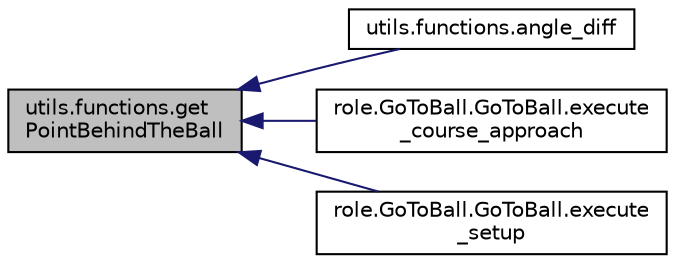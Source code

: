 digraph "utils.functions.getPointBehindTheBall"
{
 // INTERACTIVE_SVG=YES
  edge [fontname="Helvetica",fontsize="10",labelfontname="Helvetica",labelfontsize="10"];
  node [fontname="Helvetica",fontsize="10",shape=record];
  rankdir="LR";
  Node1 [label="utils.functions.get\lPointBehindTheBall",height=0.2,width=0.4,color="black", fillcolor="grey75", style="filled", fontcolor="black"];
  Node1 -> Node2 [dir="back",color="midnightblue",fontsize="10",style="solid",fontname="Helvetica"];
  Node2 [label="utils.functions.angle_diff",height=0.2,width=0.4,color="black", fillcolor="white", style="filled",URL="$d6/d83/namespaceutils_1_1math__functions.html#a460afa85dfaf92464629a5fe9b0f975c"];
  Node1 -> Node3 [dir="back",color="midnightblue",fontsize="10",style="solid",fontname="Helvetica"];
  Node3 [label="role.GoToBall.GoToBall.execute\l_course_approach",height=0.2,width=0.4,color="black", fillcolor="white", style="filled",URL="$d9/d1f/classrole_1_1_go_to_ball_1_1_go_to_ball.html#a974782ebaf277c2635a6e69f3aefcfd6"];
  Node1 -> Node4 [dir="back",color="midnightblue",fontsize="10",style="solid",fontname="Helvetica"];
  Node4 [label="role.GoToBall.GoToBall.execute\l_setup",height=0.2,width=0.4,color="black", fillcolor="white", style="filled",URL="$d9/d1f/classrole_1_1_go_to_ball_1_1_go_to_ball.html#a47e7429f08611bbe2451298648968310"];
}
